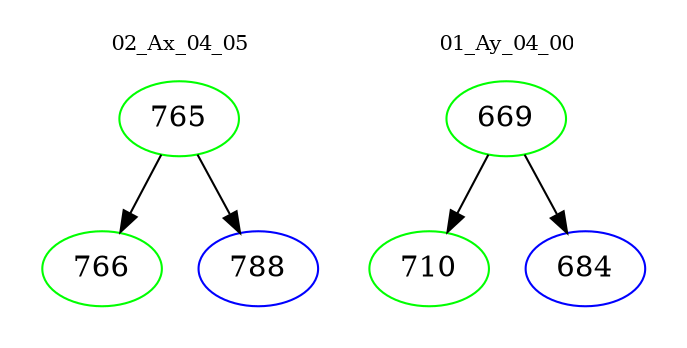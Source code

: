 digraph{
subgraph cluster_0 {
color = white
label = "02_Ax_04_05";
fontsize=10;
T0_765 [label="765", color="green"]
T0_765 -> T0_766 [color="black"]
T0_766 [label="766", color="green"]
T0_765 -> T0_788 [color="black"]
T0_788 [label="788", color="blue"]
}
subgraph cluster_1 {
color = white
label = "01_Ay_04_00";
fontsize=10;
T1_669 [label="669", color="green"]
T1_669 -> T1_710 [color="black"]
T1_710 [label="710", color="green"]
T1_669 -> T1_684 [color="black"]
T1_684 [label="684", color="blue"]
}
}
